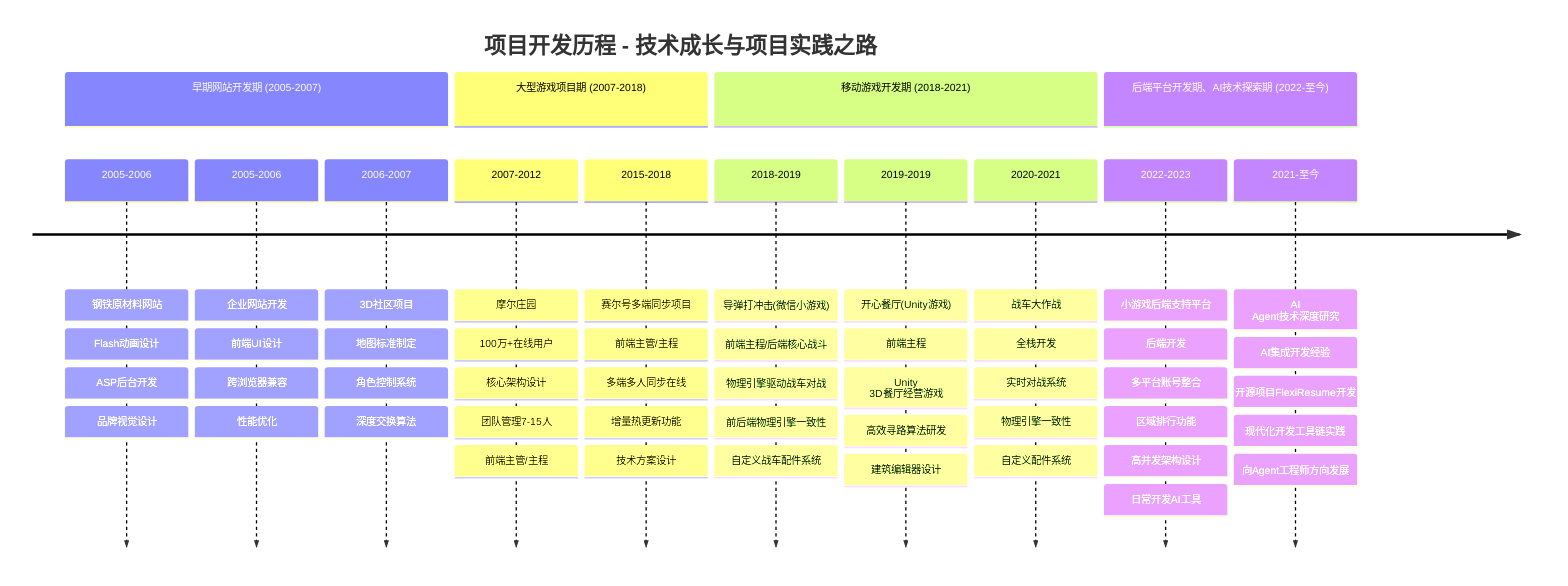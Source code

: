 timeline
    title 项目开发历程 - 技术成长与项目实践之路
    
    section 早期网站开发期 (2005-2007)
        2005-2006 : 钢铁原材料网站
                  : Flash动画设计
                  : ASP后台开发
                  : 品牌视觉设计
        2005-2006 : 企业网站开发
                  : 前端UI设计
                  : 跨浏览器兼容
                  : 性能优化
        2006-2007 : 3D社区项目
                  : 地图标准制定
                  : 角色控制系统
                  : 深度交换算法
    
    section 大型游戏项目期 (2007-2018)
        2007-2012 : 摩尔庄园
                  : 100万+在线用户
                  : 核心架构设计
                  : 团队管理7-15人
                  : 前端主管/主程
        2015-2018 : 赛尔号多端同步项目
                  : 前端主管/主程
                  : 多端多人同步在线
                  : 增量热更新功能
                  : 技术方案设计
    
    section 移动游戏开发期 (2018-2021)
        2018-2019 : 导弹打冲击(微信小游戏)
                  : 前端主程/后端核心战斗
                  : 物理引擎驱动战车对战
                  : 前后端物理引擎一致性
                  : 自定义战车配件系统
        2019-2019 : 开心餐厅(Unity游戏)
                  : 前端主程
                  : Unity 3D餐厅经营游戏
                  : 高效寻路算法研发
                  : 建筑编辑器设计
        2020-2021 : 战车大作战
                  : 全栈开发
                  : 实时对战系统
                  : 物理引擎一致性
                  : 自定义配件系统
    
    section 后端平台开发期、AI技术探索期 (2022-至今)
        2022-2023 : 小游戏后端支持平台
                  : 后端开发
                  : 多平台账号整合
                  : 区域排行功能
                  : 高并发架构设计
                  : 日常开发AI工具
        2021-至今 : AI Agent技术深度研究
                  : AI集成开发经验
                  : 开源项目FlexiResume开发
                  : 现代化开发工具链实践
                  : 向Agent工程师方向发展